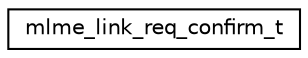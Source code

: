 digraph "Graphical Class Hierarchy"
{
 // LATEX_PDF_SIZE
  edge [fontname="Helvetica",fontsize="10",labelfontname="Helvetica",labelfontsize="10"];
  node [fontname="Helvetica",fontsize="10",shape=record];
  rankdir="LR";
  Node0 [label="mlme_link_req_confirm_t",height=0.2,width=0.4,color="black", fillcolor="white", style="filled",URL="$structmlme__link__req__confirm__t.html",tooltip="MLME Link Check confirmation data."];
}
